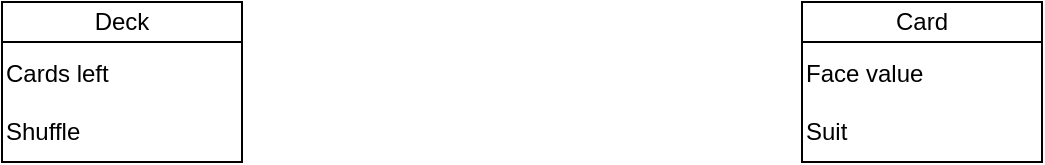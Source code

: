 <mxfile version="14.2.9" type="github">
  <diagram id="9p2p5-aNHRqqLyHfe7tM" name="Page-1">
    <mxGraphModel dx="2062" dy="763" grid="1" gridSize="10" guides="1" tooltips="1" connect="1" arrows="1" fold="1" page="1" pageScale="1" pageWidth="850" pageHeight="1100" math="0" shadow="0">
      <root>
        <mxCell id="0" />
        <mxCell id="1" parent="0" />
        <mxCell id="fbAaycHLkEZz05eTZ3pW-11" value="" style="group" vertex="1" connectable="0" parent="1">
          <mxGeometry x="550" y="220" width="120" height="80" as="geometry" />
        </mxCell>
        <mxCell id="fbAaycHLkEZz05eTZ3pW-6" value="Card" style="rounded=0;whiteSpace=wrap;html=1;" vertex="1" parent="fbAaycHLkEZz05eTZ3pW-11">
          <mxGeometry width="120" height="20" as="geometry" />
        </mxCell>
        <mxCell id="fbAaycHLkEZz05eTZ3pW-7" value="&lt;div align=&quot;left&quot;&gt;Face value&lt;br&gt;&lt;/div&gt;&lt;div align=&quot;left&quot;&gt;&lt;br&gt;&lt;/div&gt;&lt;div align=&quot;left&quot;&gt;Suit&lt;br&gt;&lt;/div&gt;" style="rounded=0;whiteSpace=wrap;html=1;align=left;" vertex="1" parent="fbAaycHLkEZz05eTZ3pW-11">
          <mxGeometry y="20" width="120" height="60" as="geometry" />
        </mxCell>
        <mxCell id="fbAaycHLkEZz05eTZ3pW-12" value="" style="group" vertex="1" connectable="0" parent="1">
          <mxGeometry x="150" y="220" width="120" height="80" as="geometry" />
        </mxCell>
        <mxCell id="fbAaycHLkEZz05eTZ3pW-4" value="Deck" style="rounded=0;whiteSpace=wrap;html=1;" vertex="1" parent="fbAaycHLkEZz05eTZ3pW-12">
          <mxGeometry width="120" height="20" as="geometry" />
        </mxCell>
        <mxCell id="fbAaycHLkEZz05eTZ3pW-10" value="&lt;div&gt;Cards left&lt;/div&gt;&lt;div&gt;&lt;br&gt;&lt;/div&gt;&lt;div&gt;Shuffle&lt;br&gt;&lt;/div&gt;" style="rounded=0;whiteSpace=wrap;html=1;align=left;" vertex="1" parent="fbAaycHLkEZz05eTZ3pW-12">
          <mxGeometry y="20" width="120" height="60" as="geometry" />
        </mxCell>
      </root>
    </mxGraphModel>
  </diagram>
</mxfile>

